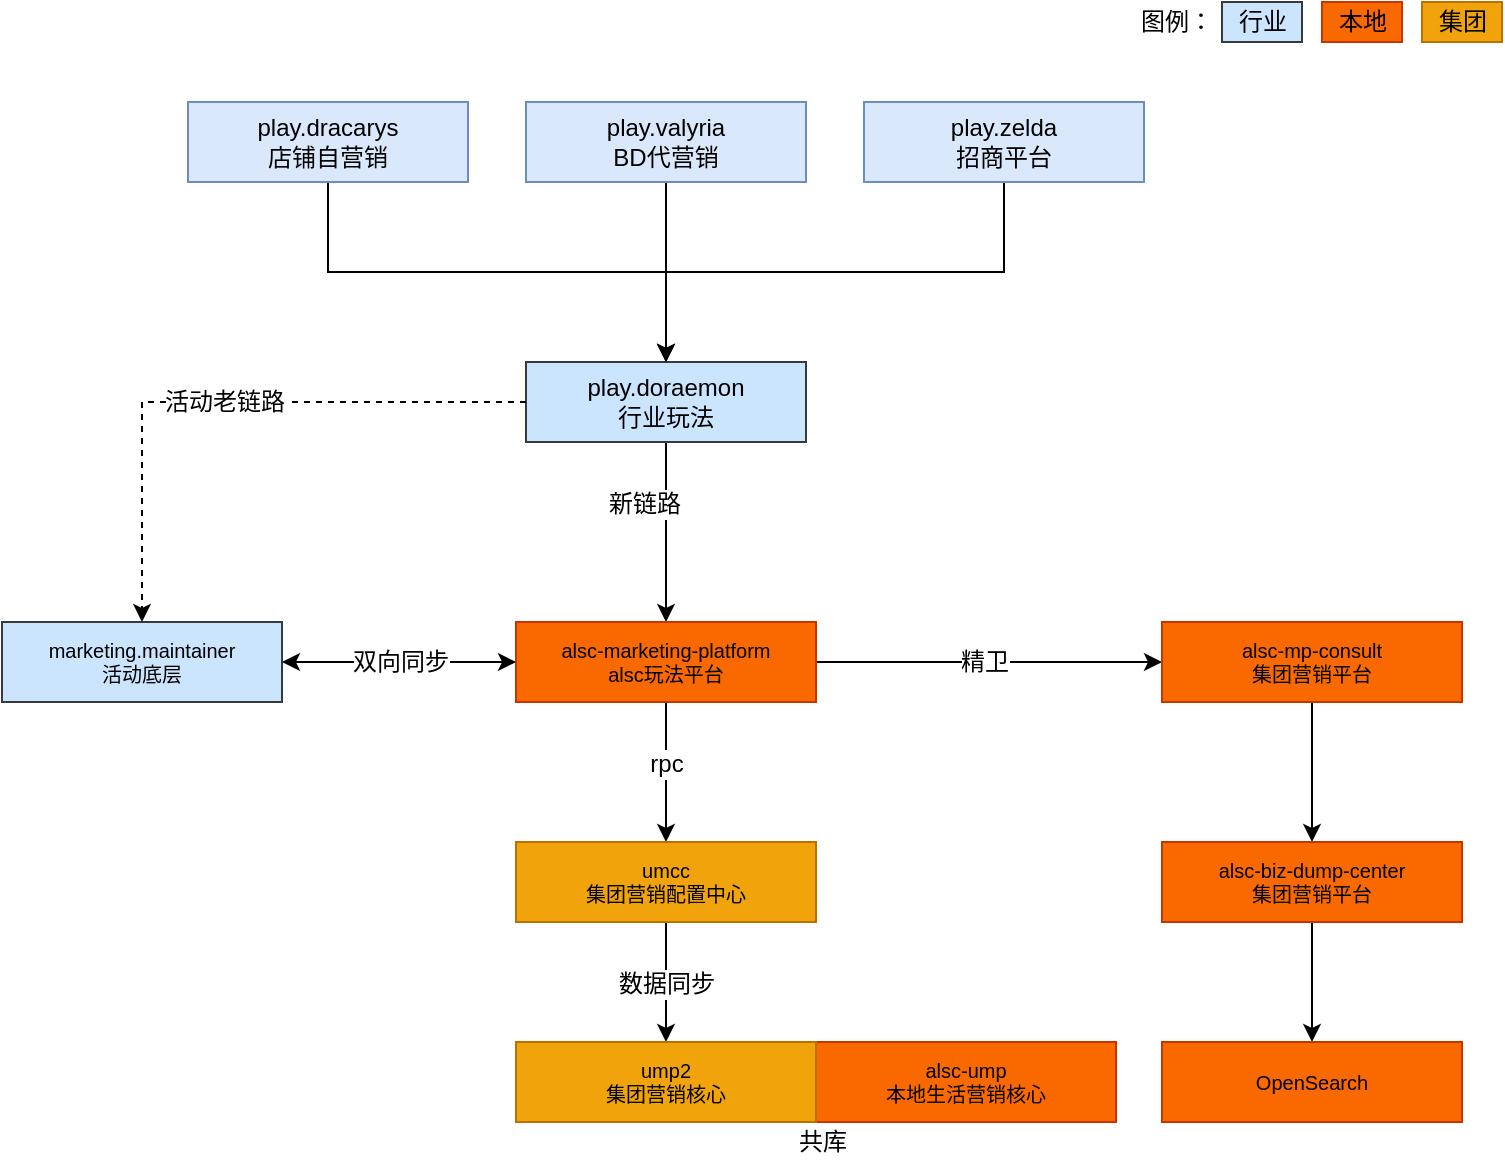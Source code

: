 <mxfile version="16.2.4" type="github" pages="2">
  <diagram id="sKE-AYDgoHeljf7fkCj9" name="B端活动供给链路">
    <mxGraphModel dx="1554" dy="809" grid="1" gridSize="10" guides="1" tooltips="1" connect="1" arrows="1" fold="1" page="1" pageScale="1" pageWidth="827" pageHeight="1169" math="0" shadow="0">
      <root>
        <mxCell id="0" />
        <mxCell id="1" parent="0" />
        <mxCell id="UJrdf9Byrm_n-mhCFxMZ-44" style="edgeStyle=orthogonalEdgeStyle;rounded=0;orthogonalLoop=1;jettySize=auto;html=1;exitX=0.5;exitY=1;exitDx=0;exitDy=0;entryX=0.5;entryY=0;entryDx=0;entryDy=0;fontSize=12;" edge="1" parent="1" source="UJrdf9Byrm_n-mhCFxMZ-1" target="UJrdf9Byrm_n-mhCFxMZ-2">
          <mxGeometry relative="1" as="geometry" />
        </mxCell>
        <mxCell id="UJrdf9Byrm_n-mhCFxMZ-1" value="play.valyria&lt;br&gt;BD代营销" style="rounded=0;whiteSpace=wrap;html=1;fillColor=#dae8fc;strokeColor=#6c8ebf;" vertex="1" parent="1">
          <mxGeometry x="332" y="60" width="140" height="40" as="geometry" />
        </mxCell>
        <mxCell id="UJrdf9Byrm_n-mhCFxMZ-36" style="edgeStyle=orthogonalEdgeStyle;rounded=0;orthogonalLoop=1;jettySize=auto;html=1;exitX=0.5;exitY=1;exitDx=0;exitDy=0;fontSize=12;" edge="1" parent="1" source="UJrdf9Byrm_n-mhCFxMZ-2" target="UJrdf9Byrm_n-mhCFxMZ-9">
          <mxGeometry relative="1" as="geometry" />
        </mxCell>
        <mxCell id="UJrdf9Byrm_n-mhCFxMZ-37" value="新链路" style="edgeLabel;html=1;align=center;verticalAlign=middle;resizable=0;points=[];fontSize=12;" vertex="1" connectable="0" parent="UJrdf9Byrm_n-mhCFxMZ-36">
          <mxGeometry x="-0.258" y="-3" relative="1" as="geometry">
            <mxPoint x="-8" y="-3" as="offset" />
          </mxGeometry>
        </mxCell>
        <mxCell id="UJrdf9Byrm_n-mhCFxMZ-2" value="play.doraemon&lt;br&gt;行业玩法" style="rounded=0;whiteSpace=wrap;html=1;fillColor=#cce5ff;strokeColor=#36393d;" vertex="1" parent="1">
          <mxGeometry x="332" y="190" width="140" height="40" as="geometry" />
        </mxCell>
        <mxCell id="UJrdf9Byrm_n-mhCFxMZ-3" value="marketing.maintainer&lt;br&gt;活动底层" style="rounded=0;fontSize=10;labelBackgroundColor=none;html=1;whiteSpace=wrap;fillColor=#cce5ff;strokeColor=#36393d;" vertex="1" parent="1">
          <mxGeometry x="70" y="320" width="140" height="40" as="geometry" />
        </mxCell>
        <mxCell id="UJrdf9Byrm_n-mhCFxMZ-7" value="活动老链路" style="endArrow=classic;html=1;rounded=0;fontSize=12;exitX=0;exitY=0.5;exitDx=0;exitDy=0;dashed=1;edgeStyle=orthogonalEdgeStyle;" edge="1" parent="1" source="UJrdf9Byrm_n-mhCFxMZ-2" target="UJrdf9Byrm_n-mhCFxMZ-3">
          <mxGeometry width="50" height="50" relative="1" as="geometry">
            <mxPoint x="390" y="340" as="sourcePoint" />
            <mxPoint x="440" y="290" as="targetPoint" />
          </mxGeometry>
        </mxCell>
        <mxCell id="UJrdf9Byrm_n-mhCFxMZ-12" style="edgeStyle=orthogonalEdgeStyle;rounded=0;orthogonalLoop=1;jettySize=auto;html=1;exitX=0.5;exitY=1;exitDx=0;exitDy=0;fontSize=12;" edge="1" parent="1" source="UJrdf9Byrm_n-mhCFxMZ-9" target="UJrdf9Byrm_n-mhCFxMZ-11">
          <mxGeometry relative="1" as="geometry" />
        </mxCell>
        <mxCell id="UJrdf9Byrm_n-mhCFxMZ-33" value="rpc" style="edgeLabel;html=1;align=center;verticalAlign=middle;resizable=0;points=[];fontSize=12;" vertex="1" connectable="0" parent="UJrdf9Byrm_n-mhCFxMZ-12">
          <mxGeometry x="-0.135" relative="1" as="geometry">
            <mxPoint as="offset" />
          </mxGeometry>
        </mxCell>
        <mxCell id="UJrdf9Byrm_n-mhCFxMZ-17" style="edgeStyle=orthogonalEdgeStyle;rounded=0;orthogonalLoop=1;jettySize=auto;html=1;exitX=1;exitY=0.5;exitDx=0;exitDy=0;fontSize=12;" edge="1" parent="1" source="UJrdf9Byrm_n-mhCFxMZ-9" target="UJrdf9Byrm_n-mhCFxMZ-14">
          <mxGeometry relative="1" as="geometry" />
        </mxCell>
        <mxCell id="UJrdf9Byrm_n-mhCFxMZ-18" value="精卫" style="edgeLabel;html=1;align=center;verticalAlign=middle;resizable=0;points=[];fontSize=12;" vertex="1" connectable="0" parent="UJrdf9Byrm_n-mhCFxMZ-17">
          <mxGeometry x="-0.029" relative="1" as="geometry">
            <mxPoint as="offset" />
          </mxGeometry>
        </mxCell>
        <mxCell id="UJrdf9Byrm_n-mhCFxMZ-9" value="alsc-marketing-platform&lt;br&gt;alsc玩法平台" style="rounded=0;fontSize=10;labelBackgroundColor=none;html=1;whiteSpace=wrap;fillColor=#fa6800;strokeColor=#C73500;fontColor=#000000;" vertex="1" parent="1">
          <mxGeometry x="327" y="320" width="150" height="40" as="geometry" />
        </mxCell>
        <mxCell id="UJrdf9Byrm_n-mhCFxMZ-10" value="双向同步" style="endArrow=classic;startArrow=classic;html=1;rounded=0;fontSize=12;entryX=0;entryY=0.5;entryDx=0;entryDy=0;" edge="1" parent="1" source="UJrdf9Byrm_n-mhCFxMZ-3" target="UJrdf9Byrm_n-mhCFxMZ-9">
          <mxGeometry width="50" height="50" relative="1" as="geometry">
            <mxPoint x="270" y="360" as="sourcePoint" />
            <mxPoint x="320" y="310" as="targetPoint" />
          </mxGeometry>
        </mxCell>
        <mxCell id="UJrdf9Byrm_n-mhCFxMZ-31" style="edgeStyle=orthogonalEdgeStyle;rounded=0;orthogonalLoop=1;jettySize=auto;html=1;entryX=0.5;entryY=0;entryDx=0;entryDy=0;fontSize=12;exitX=0.5;exitY=1;exitDx=0;exitDy=0;" edge="1" parent="1" source="UJrdf9Byrm_n-mhCFxMZ-11" target="UJrdf9Byrm_n-mhCFxMZ-27">
          <mxGeometry relative="1" as="geometry">
            <mxPoint x="455" y="530" as="targetPoint" />
            <Array as="points" />
          </mxGeometry>
        </mxCell>
        <mxCell id="UJrdf9Byrm_n-mhCFxMZ-32" value="数据同步" style="edgeLabel;html=1;align=center;verticalAlign=middle;resizable=0;points=[];fontSize=12;" vertex="1" connectable="0" parent="UJrdf9Byrm_n-mhCFxMZ-31">
          <mxGeometry x="-0.154" y="4" relative="1" as="geometry">
            <mxPoint x="-4" y="5" as="offset" />
          </mxGeometry>
        </mxCell>
        <mxCell id="UJrdf9Byrm_n-mhCFxMZ-11" value="umcc&lt;br&gt;集团营销配置中心" style="rounded=0;fontSize=10;labelBackgroundColor=none;html=1;whiteSpace=wrap;fillColor=#f0a30a;fontColor=#000000;strokeColor=#BD7000;" vertex="1" parent="1">
          <mxGeometry x="327" y="430" width="150" height="40" as="geometry" />
        </mxCell>
        <mxCell id="UJrdf9Byrm_n-mhCFxMZ-19" style="edgeStyle=orthogonalEdgeStyle;rounded=0;orthogonalLoop=1;jettySize=auto;html=1;exitX=0.5;exitY=1;exitDx=0;exitDy=0;fontSize=12;" edge="1" parent="1" source="UJrdf9Byrm_n-mhCFxMZ-14" target="UJrdf9Byrm_n-mhCFxMZ-15">
          <mxGeometry relative="1" as="geometry" />
        </mxCell>
        <mxCell id="UJrdf9Byrm_n-mhCFxMZ-14" value="alsc-mp-consult&lt;br&gt;集团营销平台" style="rounded=0;fontSize=10;labelBackgroundColor=none;html=1;whiteSpace=wrap;fillColor=#fa6800;fontColor=#000000;strokeColor=#C73500;" vertex="1" parent="1">
          <mxGeometry x="650" y="320" width="150" height="40" as="geometry" />
        </mxCell>
        <mxCell id="UJrdf9Byrm_n-mhCFxMZ-20" style="edgeStyle=orthogonalEdgeStyle;rounded=0;orthogonalLoop=1;jettySize=auto;html=1;exitX=0.5;exitY=1;exitDx=0;exitDy=0;entryX=0.5;entryY=0;entryDx=0;entryDy=0;fontSize=12;" edge="1" parent="1" source="UJrdf9Byrm_n-mhCFxMZ-15" target="UJrdf9Byrm_n-mhCFxMZ-16">
          <mxGeometry relative="1" as="geometry" />
        </mxCell>
        <mxCell id="UJrdf9Byrm_n-mhCFxMZ-15" value="alsc-biz-dump-center&lt;br&gt;集团营销平台" style="rounded=0;fontSize=10;labelBackgroundColor=none;html=1;whiteSpace=wrap;fillColor=#fa6800;fontColor=#000000;strokeColor=#C73500;" vertex="1" parent="1">
          <mxGeometry x="650" y="430" width="150" height="40" as="geometry" />
        </mxCell>
        <mxCell id="UJrdf9Byrm_n-mhCFxMZ-16" value="OpenSearch" style="rounded=0;fontSize=10;labelBackgroundColor=none;html=1;whiteSpace=wrap;fillColor=#fa6800;fontColor=#000000;strokeColor=#C73500;" vertex="1" parent="1">
          <mxGeometry x="650" y="530" width="150" height="40" as="geometry" />
        </mxCell>
        <mxCell id="UJrdf9Byrm_n-mhCFxMZ-26" value="alsc-ump&lt;br&gt;本地生活营销核心" style="rounded=0;fontSize=10;labelBackgroundColor=none;html=1;whiteSpace=wrap;fillColor=#fa6800;fontColor=#000000;strokeColor=#C73500;" vertex="1" parent="1">
          <mxGeometry x="477" y="530" width="150" height="40" as="geometry" />
        </mxCell>
        <mxCell id="UJrdf9Byrm_n-mhCFxMZ-27" value="ump2&lt;br&gt;集团营销核心" style="rounded=0;fontSize=10;labelBackgroundColor=none;html=1;whiteSpace=wrap;fillColor=#f0a30a;fontColor=#000000;strokeColor=#BD7000;" vertex="1" parent="1">
          <mxGeometry x="327" y="530" width="150" height="40" as="geometry" />
        </mxCell>
        <mxCell id="UJrdf9Byrm_n-mhCFxMZ-30" value="共库" style="text;html=1;align=center;verticalAlign=middle;resizable=0;points=[];autosize=1;strokeColor=none;fillColor=none;fontSize=12;" vertex="1" parent="1">
          <mxGeometry x="460" y="570" width="40" height="20" as="geometry" />
        </mxCell>
        <mxCell id="UJrdf9Byrm_n-mhCFxMZ-40" style="edgeStyle=orthogonalEdgeStyle;rounded=0;orthogonalLoop=1;jettySize=auto;html=1;exitX=0.5;exitY=1;exitDx=0;exitDy=0;fontSize=12;entryX=0.5;entryY=0;entryDx=0;entryDy=0;" edge="1" parent="1" source="UJrdf9Byrm_n-mhCFxMZ-39" target="UJrdf9Byrm_n-mhCFxMZ-2">
          <mxGeometry relative="1" as="geometry">
            <mxPoint x="400" y="190" as="targetPoint" />
          </mxGeometry>
        </mxCell>
        <mxCell id="UJrdf9Byrm_n-mhCFxMZ-39" value="play.dracarys&lt;br&gt;店铺自营销" style="rounded=0;whiteSpace=wrap;html=1;fillColor=#dae8fc;strokeColor=#6c8ebf;" vertex="1" parent="1">
          <mxGeometry x="163" y="60" width="140" height="40" as="geometry" />
        </mxCell>
        <mxCell id="UJrdf9Byrm_n-mhCFxMZ-45" style="edgeStyle=orthogonalEdgeStyle;rounded=0;orthogonalLoop=1;jettySize=auto;html=1;exitX=0.5;exitY=1;exitDx=0;exitDy=0;fontSize=12;" edge="1" parent="1" source="UJrdf9Byrm_n-mhCFxMZ-42" target="UJrdf9Byrm_n-mhCFxMZ-2">
          <mxGeometry relative="1" as="geometry" />
        </mxCell>
        <mxCell id="UJrdf9Byrm_n-mhCFxMZ-42" value="play.zelda&lt;br&gt;招商平台" style="rounded=0;whiteSpace=wrap;html=1;fillColor=#dae8fc;strokeColor=#6c8ebf;" vertex="1" parent="1">
          <mxGeometry x="501" y="60" width="140" height="40" as="geometry" />
        </mxCell>
        <mxCell id="Wa6xyDc5WdjtaRvrZkih-1" value="行业" style="text;html=1;align=center;verticalAlign=middle;resizable=0;points=[];autosize=1;strokeColor=#36393d;fillColor=#cce5ff;fontSize=12;" vertex="1" parent="1">
          <mxGeometry x="680" y="10" width="40" height="20" as="geometry" />
        </mxCell>
        <mxCell id="Wa6xyDc5WdjtaRvrZkih-2" value="本地" style="text;html=1;align=center;verticalAlign=middle;resizable=0;points=[];autosize=1;strokeColor=#C73500;fillColor=#fa6800;fontSize=12;fontColor=#000000;" vertex="1" parent="1">
          <mxGeometry x="730" y="10" width="40" height="20" as="geometry" />
        </mxCell>
        <mxCell id="Wa6xyDc5WdjtaRvrZkih-3" value="集团" style="text;html=1;align=center;verticalAlign=middle;resizable=0;points=[];autosize=1;strokeColor=#BD7000;fillColor=#f0a30a;fontSize=12;fontColor=#000000;" vertex="1" parent="1">
          <mxGeometry x="780" y="10" width="40" height="20" as="geometry" />
        </mxCell>
        <mxCell id="Wa6xyDc5WdjtaRvrZkih-4" value="图例：" style="text;html=1;align=center;verticalAlign=middle;resizable=0;points=[];autosize=1;strokeColor=none;fillColor=none;fontSize=12;" vertex="1" parent="1">
          <mxGeometry x="627" y="10" width="60" height="20" as="geometry" />
        </mxCell>
      </root>
    </mxGraphModel>
  </diagram>
  <diagram id="l6Qrue0ExfOeNEP6JtZa" name="C端咨询链路">
    <mxGraphModel dx="1636" dy="852" grid="1" gridSize="10" guides="1" tooltips="1" connect="1" arrows="1" fold="1" page="1" pageScale="1" pageWidth="827" pageHeight="1169" math="0" shadow="0">
      <root>
        <mxCell id="GDA_V8VLZ2f_i7nTFjqM-0" />
        <mxCell id="GDA_V8VLZ2f_i7nTFjqM-1" parent="GDA_V8VLZ2f_i7nTFjqM-0" />
        <mxCell id="7kYBcA68mom78ICm3lOw-62" style="edgeStyle=orthogonalEdgeStyle;rounded=0;orthogonalLoop=1;jettySize=auto;html=1;exitX=1;exitY=0.5;exitDx=0;exitDy=0;fontSize=12;entryX=0;entryY=0.5;entryDx=0;entryDy=0;" edge="1" parent="GDA_V8VLZ2f_i7nTFjqM-1" source="JrMp7-pa8yq2KaLXC2Ba-3" target="q58xCWAsAyUVL7buDYJl-3">
          <mxGeometry relative="1" as="geometry">
            <mxPoint x="970.64" y="1180" as="targetPoint" />
          </mxGeometry>
        </mxCell>
        <mxCell id="JrMp7-pa8yq2KaLXC2Ba-3" value="alsc-marketing-dynamic-promotion&lt;br&gt;营销动态优惠" style="rounded=0;fontSize=10;labelBackgroundColor=none;html=1;whiteSpace=wrap;fillColor=#fa6800;strokeColor=#C73500;fontColor=#000000;" vertex="1" parent="GDA_V8VLZ2f_i7nTFjqM-1">
          <mxGeometry x="735.62" y="1100" width="238" height="40" as="geometry" />
        </mxCell>
        <mxCell id="JrMp7-pa8yq2KaLXC2Ba-4" value="alsc-mp-consult&lt;br&gt;活动咨询" style="rounded=0;fontSize=10;labelBackgroundColor=none;html=1;whiteSpace=wrap;fillColor=#fa6800;fontColor=#000000;strokeColor=#C73500;" vertex="1" parent="GDA_V8VLZ2f_i7nTFjqM-1">
          <mxGeometry x="602.81" y="810" width="132.81" height="40" as="geometry" />
        </mxCell>
        <mxCell id="JrMp7-pa8yq2KaLXC2Ba-5" value="C端咨询链路" style="text;html=1;align=center;verticalAlign=middle;resizable=0;points=[];autosize=1;strokeColor=none;fillColor=none;fontSize=12;" vertex="1" parent="GDA_V8VLZ2f_i7nTFjqM-1">
          <mxGeometry x="620" y="10" width="100" height="20" as="geometry" />
        </mxCell>
        <mxCell id="JrMp7-pa8yq2KaLXC2Ba-7" value="会场" style="rounded=0;whiteSpace=wrap;html=1;dashed=1;labelBackgroundColor=none;fontSize=12;" vertex="1" parent="GDA_V8VLZ2f_i7nTFjqM-1">
          <mxGeometry x="40" y="40" width="120" height="30" as="geometry" />
        </mxCell>
        <mxCell id="JrMp7-pa8yq2KaLXC2Ba-8" value="搜推" style="rounded=0;whiteSpace=wrap;html=1;dashed=1;labelBackgroundColor=none;fontSize=12;" vertex="1" parent="GDA_V8VLZ2f_i7nTFjqM-1">
          <mxGeometry x="240" y="40" width="120" height="30" as="geometry" />
        </mxCell>
        <mxCell id="JrMp7-pa8yq2KaLXC2Ba-9" value="店详" style="rounded=0;whiteSpace=wrap;html=1;dashed=1;labelBackgroundColor=none;fontSize=12;" vertex="1" parent="GDA_V8VLZ2f_i7nTFjqM-1">
          <mxGeometry x="827" y="40" width="120" height="30" as="geometry" />
        </mxCell>
        <mxCell id="JrMp7-pa8yq2KaLXC2Ba-10" value="商详" style="rounded=0;whiteSpace=wrap;html=1;dashed=1;labelBackgroundColor=none;fontSize=12;" vertex="1" parent="GDA_V8VLZ2f_i7nTFjqM-1">
          <mxGeometry x="440" y="40" width="120" height="30" as="geometry" />
        </mxCell>
        <mxCell id="JrMp7-pa8yq2KaLXC2Ba-11" value="菜单" style="rounded=0;whiteSpace=wrap;html=1;dashed=1;labelBackgroundColor=none;fontSize=12;" vertex="1" parent="GDA_V8VLZ2f_i7nTFjqM-1">
          <mxGeometry x="640" y="40" width="120" height="30" as="geometry" />
        </mxCell>
        <mxCell id="JrMp7-pa8yq2KaLXC2Ba-12" value="购物车" style="rounded=0;whiteSpace=wrap;html=1;dashed=1;labelBackgroundColor=none;fontSize=12;" vertex="1" parent="GDA_V8VLZ2f_i7nTFjqM-1">
          <mxGeometry x="1040" y="40" width="120" height="30" as="geometry" />
        </mxCell>
        <mxCell id="JrMp7-pa8yq2KaLXC2Ba-13" value="提单页" style="rounded=0;whiteSpace=wrap;html=1;dashed=1;labelBackgroundColor=none;fontSize=12;" vertex="1" parent="GDA_V8VLZ2f_i7nTFjqM-1">
          <mxGeometry x="1240.5" y="40" width="120" height="30" as="geometry" />
        </mxCell>
        <mxCell id="7kYBcA68mom78ICm3lOw-1" style="edgeStyle=orthogonalEdgeStyle;rounded=0;orthogonalLoop=1;jettySize=auto;html=1;entryX=0.5;entryY=0;entryDx=0;entryDy=0;fontSize=12;exitX=0.5;exitY=1;exitDx=0;exitDy=0;" edge="1" parent="GDA_V8VLZ2f_i7nTFjqM-1" source="KhfgaqVnq6BtbfwoSJiW-0" target="JrMp7-pa8yq2KaLXC2Ba-4">
          <mxGeometry relative="1" as="geometry">
            <mxPoint x="792" y="310" as="sourcePoint" />
            <Array as="points">
              <mxPoint x="900" y="150" />
              <mxPoint x="900" y="540" />
              <mxPoint x="669" y="540" />
            </Array>
          </mxGeometry>
        </mxCell>
        <mxCell id="7kYBcA68mom78ICm3lOw-2" value="优惠召回" style="edgeLabel;html=1;align=center;verticalAlign=middle;resizable=0;points=[];fontSize=12;" vertex="1" connectable="0" parent="7kYBcA68mom78ICm3lOw-1">
          <mxGeometry x="-0.267" y="3" relative="1" as="geometry">
            <mxPoint x="-233" y="388" as="offset" />
          </mxGeometry>
        </mxCell>
        <mxCell id="7kYBcA68mom78ICm3lOw-29" style="rounded=0;orthogonalLoop=1;jettySize=auto;html=1;entryX=0.5;entryY=0;entryDx=0;entryDy=0;fontSize=12;exitX=0.5;exitY=1;exitDx=0;exitDy=0;edgeStyle=orthogonalEdgeStyle;" edge="1" parent="GDA_V8VLZ2f_i7nTFjqM-1" source="KhfgaqVnq6BtbfwoSJiW-0" target="EPZFSyqmsjkn0FWpmvHP-4">
          <mxGeometry relative="1" as="geometry">
            <mxPoint x="570" y="220" as="sourcePoint" />
            <Array as="points">
              <mxPoint x="790" y="150" />
            </Array>
          </mxGeometry>
        </mxCell>
        <mxCell id="7kYBcA68mom78ICm3lOw-42" style="edgeStyle=orthogonalEdgeStyle;rounded=0;orthogonalLoop=1;jettySize=auto;html=1;exitX=0.5;exitY=1;exitDx=0;exitDy=0;entryX=0.5;entryY=0;entryDx=0;entryDy=0;fontSize=12;" edge="1" parent="GDA_V8VLZ2f_i7nTFjqM-1" source="KhfgaqVnq6BtbfwoSJiW-0" target="EPZFSyqmsjkn0FWpmvHP-3">
          <mxGeometry relative="1" as="geometry">
            <mxPoint x="787.75" y="220" as="sourcePoint" />
            <Array as="points">
              <mxPoint x="567" y="150" />
            </Array>
          </mxGeometry>
        </mxCell>
        <mxCell id="oVL9wTPRJmgqZm_gUId0-2" style="edgeStyle=orthogonalEdgeStyle;rounded=0;sketch=0;jumpStyle=arc;jumpSize=6;orthogonalLoop=1;jettySize=auto;html=1;exitX=1;exitY=0.5;exitDx=0;exitDy=0;entryX=0;entryY=0.5;entryDx=0;entryDy=0;shadow=0;fontSize=12;strokeColor=default;" edge="1" parent="GDA_V8VLZ2f_i7nTFjqM-1" source="KhfgaqVnq6BtbfwoSJiW-0" target="7kYBcA68mom78ICm3lOw-21">
          <mxGeometry relative="1" as="geometry" />
        </mxCell>
        <mxCell id="KhfgaqVnq6BtbfwoSJiW-0" value="waimai-store-detail&lt;br&gt;店详" style="rounded=0;whiteSpace=wrap;html=1;fillColor=#dae8fc;strokeColor=#6c8ebf;" vertex="1" parent="GDA_V8VLZ2f_i7nTFjqM-1">
          <mxGeometry x="440" y="110" width="520" height="40" as="geometry" />
        </mxCell>
        <mxCell id="7kYBcA68mom78ICm3lOw-13" style="rounded=0;orthogonalLoop=1;jettySize=auto;html=1;exitX=0.5;exitY=1;exitDx=0;exitDy=0;fontSize=12;entryX=0.5;entryY=0;entryDx=0;entryDy=0;edgeStyle=orthogonalEdgeStyle;" edge="1" parent="GDA_V8VLZ2f_i7nTFjqM-1" source="KhfgaqVnq6BtbfwoSJiW-2" target="KhfgaqVnq6BtbfwoSJiW-3">
          <mxGeometry relative="1" as="geometry">
            <mxPoint x="370" y="590" as="targetPoint" />
            <Array as="points">
              <mxPoint x="100" y="520" />
              <mxPoint x="567" y="520" />
            </Array>
          </mxGeometry>
        </mxCell>
        <mxCell id="KhfgaqVnq6BtbfwoSJiW-2" value="alsc-activity&lt;br&gt;会场" style="rounded=0;whiteSpace=wrap;html=1;fillColor=#dae8fc;strokeColor=#6c8ebf;" vertex="1" parent="GDA_V8VLZ2f_i7nTFjqM-1">
          <mxGeometry x="50" y="110" width="100" height="40" as="geometry" />
        </mxCell>
        <mxCell id="7kYBcA68mom78ICm3lOw-20" style="edgeStyle=orthogonalEdgeStyle;rounded=0;orthogonalLoop=1;jettySize=auto;html=1;exitX=0.5;exitY=1;exitDx=0;exitDy=0;entryX=0.5;entryY=0;entryDx=0;entryDy=0;fontSize=12;" edge="1" parent="GDA_V8VLZ2f_i7nTFjqM-1" source="KhfgaqVnq6BtbfwoSJiW-3" target="JrMp7-pa8yq2KaLXC2Ba-4">
          <mxGeometry relative="1" as="geometry">
            <Array as="points">
              <mxPoint x="567" y="720" />
              <mxPoint x="669" y="720" />
            </Array>
          </mxGeometry>
        </mxCell>
        <mxCell id="KhfgaqVnq6BtbfwoSJiW-3" value="alsc-item-query&lt;br&gt;商品询价（近端包）" style="rounded=0;fontSize=10;labelBackgroundColor=none;html=1;whiteSpace=wrap;fillColor=#f0a30a;strokeColor=#BD7000;fontColor=#000000;" vertex="1" parent="GDA_V8VLZ2f_i7nTFjqM-1">
          <mxGeometry x="490.78" y="600" width="152.81" height="40" as="geometry" />
        </mxCell>
        <mxCell id="7kYBcA68mom78ICm3lOw-12" style="edgeStyle=orthogonalEdgeStyle;rounded=0;orthogonalLoop=1;jettySize=auto;html=1;exitX=0.5;exitY=1;exitDx=0;exitDy=0;entryX=0.5;entryY=0;entryDx=0;entryDy=0;fontSize=12;" edge="1" parent="GDA_V8VLZ2f_i7nTFjqM-1" source="EPZFSyqmsjkn0FWpmvHP-1" target="KhfgaqVnq6BtbfwoSJiW-3">
          <mxGeometry relative="1" as="geometry" />
        </mxCell>
        <mxCell id="7kYBcA68mom78ICm3lOw-81" value="商品询价" style="edgeLabel;html=1;align=center;verticalAlign=middle;resizable=0;points=[];fontSize=12;" vertex="1" connectable="0" parent="7kYBcA68mom78ICm3lOw-12">
          <mxGeometry x="0.32" y="-1" relative="1" as="geometry">
            <mxPoint as="offset" />
          </mxGeometry>
        </mxCell>
        <mxCell id="7kYBcA68mom78ICm3lOw-44" style="rounded=0;orthogonalLoop=1;jettySize=auto;html=1;exitX=0.5;exitY=1;exitDx=0;exitDy=0;entryX=0.5;entryY=0;entryDx=0;entryDy=0;fontSize=12;edgeStyle=orthogonalEdgeStyle;jumpStyle=arc;" edge="1" parent="GDA_V8VLZ2f_i7nTFjqM-1" source="EPZFSyqmsjkn0FWpmvHP-3" target="7kYBcA68mom78ICm3lOw-43">
          <mxGeometry relative="1" as="geometry">
            <Array as="points">
              <mxPoint x="530" y="240" />
              <mxPoint x="530" y="250" />
              <mxPoint x="440" y="250" />
            </Array>
          </mxGeometry>
        </mxCell>
        <mxCell id="7kYBcA68mom78ICm3lOw-71" style="edgeStyle=orthogonalEdgeStyle;rounded=0;jumpStyle=arc;orthogonalLoop=1;jettySize=auto;html=1;exitX=0.5;exitY=1;exitDx=0;exitDy=0;entryX=0.5;entryY=0;entryDx=0;entryDy=0;fontSize=12;startArrow=none;" edge="1" parent="GDA_V8VLZ2f_i7nTFjqM-1" source="EPZFSyqmsjkn0FWpmvHP-1" target="JrMp7-pa8yq2KaLXC2Ba-4">
          <mxGeometry relative="1" as="geometry">
            <Array as="points">
              <mxPoint x="610" y="500" />
              <mxPoint x="610" y="540" />
              <mxPoint x="669" y="540" />
            </Array>
          </mxGeometry>
        </mxCell>
        <mxCell id="EPZFSyqmsjkn0FWpmvHP-3" value="waimai-store-basic&lt;br&gt;店铺基础信息" style="rounded=0;whiteSpace=wrap;html=1;fillColor=#dae8fc;strokeColor=#6c8ebf;" vertex="1" parent="GDA_V8VLZ2f_i7nTFjqM-1">
          <mxGeometry x="497.19" y="200" width="140" height="40" as="geometry" />
        </mxCell>
        <mxCell id="7kYBcA68mom78ICm3lOw-32" style="edgeStyle=none;rounded=0;orthogonalLoop=1;jettySize=auto;html=1;exitX=0;exitY=0.5;exitDx=0;exitDy=0;fontSize=12;jumpStyle=arc;entryX=1;entryY=0.5;entryDx=0;entryDy=0;" edge="1" parent="GDA_V8VLZ2f_i7nTFjqM-1" source="EPZFSyqmsjkn0FWpmvHP-4" target="EPZFSyqmsjkn0FWpmvHP-3">
          <mxGeometry relative="1" as="geometry">
            <mxPoint x="550" y="200" as="targetPoint" />
            <Array as="points" />
          </mxGeometry>
        </mxCell>
        <mxCell id="EPZFSyqmsjkn0FWpmvHP-4" value="waimai-item-basic&lt;br&gt;商品类目" style="rounded=0;whiteSpace=wrap;html=1;fillColor=#dae8fc;strokeColor=#6c8ebf;" vertex="1" parent="GDA_V8VLZ2f_i7nTFjqM-1">
          <mxGeometry x="700" y="200" width="180" height="40" as="geometry" />
        </mxCell>
        <mxCell id="7kYBcA68mom78ICm3lOw-64" style="edgeStyle=orthogonalEdgeStyle;rounded=0;jumpStyle=arc;orthogonalLoop=1;jettySize=auto;html=1;exitX=0;exitY=0.5;exitDx=0;exitDy=0;entryX=1;entryY=0.5;entryDx=0;entryDy=0;fontSize=12;dashed=1;" edge="1" parent="GDA_V8VLZ2f_i7nTFjqM-1" source="EPZFSyqmsjkn0FWpmvHP-5" target="JrMp7-pa8yq2KaLXC2Ba-4">
          <mxGeometry relative="1" as="geometry" />
        </mxCell>
        <mxCell id="7kYBcA68mom78ICm3lOw-65" value="补充优惠" style="edgeLabel;html=1;align=center;verticalAlign=middle;resizable=0;points=[];fontSize=12;" vertex="1" connectable="0" parent="7kYBcA68mom78ICm3lOw-64">
          <mxGeometry x="-0.192" y="1" relative="1" as="geometry">
            <mxPoint x="154" y="9" as="offset" />
          </mxGeometry>
        </mxCell>
        <mxCell id="EPZFSyqmsjkn0FWpmvHP-5" value="alsc-ump&lt;br&gt;营销平台" style="rounded=0;fontSize=10;labelBackgroundColor=none;html=1;whiteSpace=wrap;fillColor=#fa6800;fontColor=#000000;strokeColor=#C73500;" vertex="1" parent="GDA_V8VLZ2f_i7nTFjqM-1">
          <mxGeometry x="1255.5" y="810" width="90" height="40" as="geometry" />
        </mxCell>
        <mxCell id="7kYBcA68mom78ICm3lOw-39" style="rounded=0;orthogonalLoop=1;jettySize=auto;html=1;exitX=1;exitY=0.5;exitDx=0;exitDy=0;fontSize=12;entryX=0.25;entryY=0;entryDx=0;entryDy=0;edgeStyle=orthogonalEdgeStyle;" edge="1" parent="GDA_V8VLZ2f_i7nTFjqM-1" source="q58xCWAsAyUVL7buDYJl-0" target="EPZFSyqmsjkn0FWpmvHP-5">
          <mxGeometry relative="1" as="geometry">
            <mxPoint x="760" y="1045" as="targetPoint" />
            <Array as="points">
              <mxPoint x="1070" y="1001" />
              <mxPoint x="1070" y="790" />
              <mxPoint x="1278" y="790" />
            </Array>
          </mxGeometry>
        </mxCell>
        <mxCell id="7kYBcA68mom78ICm3lOw-63" value="人群/限购" style="edgeLabel;html=1;align=center;verticalAlign=middle;resizable=0;points=[];fontSize=12;" vertex="1" connectable="0" parent="7kYBcA68mom78ICm3lOw-39">
          <mxGeometry x="-0.333" y="1" relative="1" as="geometry">
            <mxPoint x="-49" y="63" as="offset" />
          </mxGeometry>
        </mxCell>
        <mxCell id="7kYBcA68mom78ICm3lOw-40" style="rounded=0;orthogonalLoop=1;jettySize=auto;html=1;exitX=0.5;exitY=1;exitDx=0;exitDy=0;entryX=0.5;entryY=0;entryDx=0;entryDy=0;fontSize=12;edgeStyle=orthogonalEdgeStyle;" edge="1" parent="GDA_V8VLZ2f_i7nTFjqM-1" source="q58xCWAsAyUVL7buDYJl-0" target="q58xCWAsAyUVL7buDYJl-3">
          <mxGeometry relative="1" as="geometry">
            <mxPoint x="822.19" y="1114" as="targetPoint" />
          </mxGeometry>
        </mxCell>
        <mxCell id="7kYBcA68mom78ICm3lOw-41" style="edgeStyle=none;rounded=0;orthogonalLoop=1;jettySize=auto;html=1;exitX=0.5;exitY=1;exitDx=0;exitDy=0;entryX=0.5;entryY=0;entryDx=0;entryDy=0;fontSize=12;" edge="1" parent="GDA_V8VLZ2f_i7nTFjqM-1" source="q58xCWAsAyUVL7buDYJl-0" target="JrMp7-pa8yq2KaLXC2Ba-3">
          <mxGeometry relative="1" as="geometry" />
        </mxCell>
        <mxCell id="q58xCWAsAyUVL7buDYJl-0" value="&lt;p class=&quot;p1&quot; style=&quot;margin: 0px ; font-stretch: normal ; font-size: 14px ; line-height: normal ; font-family: &amp;#34;helvetica neue&amp;#34; ; color: rgb(18 , 20 , 22)&quot;&gt;alsc-marketing-calculate-center&lt;/p&gt;&lt;p class=&quot;p1&quot; style=&quot;margin: 0px ; font-stretch: normal ; font-size: 14px ; line-height: normal ; font-family: &amp;#34;helvetica neue&amp;#34; ; color: rgb(18 , 20 , 22)&quot;&gt;营销算价&lt;/p&gt;" style="rounded=0;fontSize=10;labelBackgroundColor=none;html=1;whiteSpace=wrap;fillColor=#fa6800;fontColor=#000000;strokeColor=#C73500;" vertex="1" parent="GDA_V8VLZ2f_i7nTFjqM-1">
          <mxGeometry x="750" y="981" width="213.59" height="40" as="geometry" />
        </mxCell>
        <mxCell id="q58xCWAsAyUVL7buDYJl-1" value="下单" style="rounded=0;whiteSpace=wrap;html=1;dashed=1;labelBackgroundColor=none;fontSize=12;" vertex="1" parent="GDA_V8VLZ2f_i7nTFjqM-1">
          <mxGeometry x="1440" y="40" width="120" height="40" as="geometry" />
        </mxCell>
        <mxCell id="q58xCWAsAyUVL7buDYJl-2" value="OpenSearch" style="rounded=0;fontSize=10;labelBackgroundColor=none;html=1;whiteSpace=wrap;fillColor=#fa6800;fontColor=#000000;strokeColor=#C73500;" vertex="1" parent="GDA_V8VLZ2f_i7nTFjqM-1">
          <mxGeometry x="602.81" y="981" width="100" height="40" as="geometry" />
        </mxCell>
        <mxCell id="q58xCWAsAyUVL7buDYJl-3" value="alsc-rights&lt;br style=&quot;font-size: 12px;&quot;&gt;权益中心" style="rounded=0;fontSize=12;labelBackgroundColor=none;html=1;whiteSpace=wrap;fillColor=#fa6800;fontColor=#000000;strokeColor=#C73500;" vertex="1" parent="GDA_V8VLZ2f_i7nTFjqM-1">
          <mxGeometry x="1047.83" y="1100" width="150" height="40" as="geometry" />
        </mxCell>
        <mxCell id="7kYBcA68mom78ICm3lOw-4" value="" style="endArrow=classic;html=1;rounded=0;fontSize=12;entryX=0.5;entryY=0;entryDx=0;entryDy=0;exitX=0.5;exitY=1;exitDx=0;exitDy=0;edgeStyle=orthogonalEdgeStyle;" edge="1" parent="GDA_V8VLZ2f_i7nTFjqM-1" source="JrMp7-pa8yq2KaLXC2Ba-4" target="q58xCWAsAyUVL7buDYJl-2">
          <mxGeometry width="50" height="50" relative="1" as="geometry">
            <mxPoint x="760" y="715" as="sourcePoint" />
            <mxPoint x="810" y="665" as="targetPoint" />
            <Array as="points">
              <mxPoint x="653" y="850" />
            </Array>
          </mxGeometry>
        </mxCell>
        <mxCell id="7kYBcA68mom78ICm3lOw-6" value="" style="endArrow=classic;html=1;rounded=0;fontSize=12;exitX=0.75;exitY=1;exitDx=0;exitDy=0;entryX=0.5;entryY=0;entryDx=0;entryDy=0;edgeStyle=orthogonalEdgeStyle;" edge="1" parent="GDA_V8VLZ2f_i7nTFjqM-1" source="JrMp7-pa8yq2KaLXC2Ba-4" target="EPZFSyqmsjkn0FWpmvHP-5">
          <mxGeometry width="50" height="50" relative="1" as="geometry">
            <mxPoint x="574.5" y="814.72" as="sourcePoint" />
            <mxPoint x="940" y="870" as="targetPoint" />
            <Array as="points">
              <mxPoint x="702" y="870" />
              <mxPoint x="996" y="870" />
              <mxPoint x="996" y="680" />
              <mxPoint x="1301" y="680" />
            </Array>
          </mxGeometry>
        </mxCell>
        <mxCell id="7kYBcA68mom78ICm3lOw-82" value="优惠算价" style="edgeLabel;html=1;align=center;verticalAlign=middle;resizable=0;points=[];fontSize=12;" vertex="1" connectable="0" parent="7kYBcA68mom78ICm3lOw-6">
          <mxGeometry x="-0.048" y="1" relative="1" as="geometry">
            <mxPoint x="335" y="-7" as="offset" />
          </mxGeometry>
        </mxCell>
        <mxCell id="7kYBcA68mom78ICm3lOw-8" value="" style="endArrow=classic;html=1;rounded=0;fontSize=12;entryX=0.75;entryY=0;entryDx=0;entryDy=0;exitX=0.5;exitY=1;exitDx=0;exitDy=0;edgeStyle=orthogonalEdgeStyle;dashed=1;jumpStyle=arc;" edge="1" parent="GDA_V8VLZ2f_i7nTFjqM-1" source="EPZFSyqmsjkn0FWpmvHP-5" target="q58xCWAsAyUVL7buDYJl-0">
          <mxGeometry width="50" height="50" relative="1" as="geometry">
            <mxPoint x="575" y="925" as="sourcePoint" />
            <mxPoint x="575" y="985.28" as="targetPoint" />
            <Array as="points">
              <mxPoint x="1301" y="910" />
              <mxPoint x="910" y="910" />
            </Array>
          </mxGeometry>
        </mxCell>
        <mxCell id="7kYBcA68mom78ICm3lOw-11" value="&lt;font style=&quot;font-size: 13px&quot;&gt;补充优惠/限购规则&lt;/font&gt;" style="edgeLabel;html=1;align=center;verticalAlign=middle;resizable=0;points=[];fontSize=12;" vertex="1" connectable="0" parent="7kYBcA68mom78ICm3lOw-8">
          <mxGeometry x="-0.24" y="-2" relative="1" as="geometry">
            <mxPoint x="138" y="12" as="offset" />
          </mxGeometry>
        </mxCell>
        <mxCell id="7kYBcA68mom78ICm3lOw-9" value="动态算价" style="endArrow=classic;html=1;rounded=0;fontSize=12;entryX=0.5;entryY=0;entryDx=0;entryDy=0;exitX=0.5;exitY=1;exitDx=0;exitDy=0;edgeStyle=orthogonalEdgeStyle;" edge="1" parent="GDA_V8VLZ2f_i7nTFjqM-1" source="JrMp7-pa8yq2KaLXC2Ba-4" target="q58xCWAsAyUVL7buDYJl-0">
          <mxGeometry x="0.007" width="50" height="50" relative="1" as="geometry">
            <mxPoint x="659.5" y="900" as="sourcePoint" />
            <mxPoint x="659.5" y="965.28" as="targetPoint" />
            <Array as="points">
              <mxPoint x="680" y="850" />
              <mxPoint x="680" y="910" />
              <mxPoint x="857" y="910" />
            </Array>
            <mxPoint as="offset" />
          </mxGeometry>
        </mxCell>
        <mxCell id="7kYBcA68mom78ICm3lOw-10" value="" style="endArrow=classic;html=1;rounded=0;fontSize=12;exitX=0.75;exitY=1;exitDx=0;exitDy=0;entryX=0.5;entryY=0;entryDx=0;entryDy=0;edgeStyle=orthogonalEdgeStyle;jumpStyle=arc;jumpSize=6;sketch=0;shadow=0;" edge="1" parent="GDA_V8VLZ2f_i7nTFjqM-1" source="KhfgaqVnq6BtbfwoSJiW-0" target="q58xCWAsAyUVL7buDYJl-3">
          <mxGeometry width="50" height="50" relative="1" as="geometry">
            <mxPoint x="927.6" y="350.0" as="sourcePoint" />
            <mxPoint x="912" y="640" as="targetPoint" />
            <Array as="points">
              <mxPoint x="940" y="150" />
              <mxPoint x="940" y="540" />
              <mxPoint x="1123" y="540" />
            </Array>
          </mxGeometry>
        </mxCell>
        <mxCell id="7kYBcA68mom78ICm3lOw-19" value="" style="endArrow=classic;html=1;rounded=0;fontSize=12;exitX=0.5;exitY=1;exitDx=0;exitDy=0;edgeStyle=orthogonalEdgeStyle;entryX=0.5;entryY=0;entryDx=0;entryDy=0;jumpStyle=arc;" edge="1" parent="GDA_V8VLZ2f_i7nTFjqM-1" source="EPZFSyqmsjkn0FWpmvHP-4" target="EPZFSyqmsjkn0FWpmvHP-1">
          <mxGeometry width="50" height="50" relative="1" as="geometry">
            <mxPoint x="500" y="300" as="sourcePoint" />
            <mxPoint x="500" y="270" as="targetPoint" />
            <Array as="points">
              <mxPoint x="790" y="390" />
              <mxPoint x="567" y="390" />
            </Array>
          </mxGeometry>
        </mxCell>
        <mxCell id="7kYBcA68mom78ICm3lOw-61" style="edgeStyle=orthogonalEdgeStyle;rounded=0;orthogonalLoop=1;jettySize=auto;html=1;exitX=0.5;exitY=1;exitDx=0;exitDy=0;entryX=0.5;entryY=0;entryDx=0;entryDy=0;fontSize=12;jumpStyle=arc;" edge="1" parent="GDA_V8VLZ2f_i7nTFjqM-1" source="7kYBcA68mom78ICm3lOw-21" target="JrMp7-pa8yq2KaLXC2Ba-4">
          <mxGeometry relative="1" as="geometry">
            <Array as="points">
              <mxPoint x="1100" y="230" />
              <mxPoint x="900" y="230" />
              <mxPoint x="900" y="540" />
              <mxPoint x="669" y="540" />
            </Array>
          </mxGeometry>
        </mxCell>
        <mxCell id="oVL9wTPRJmgqZm_gUId0-0" style="edgeStyle=orthogonalEdgeStyle;rounded=0;sketch=0;jumpStyle=arc;jumpSize=6;orthogonalLoop=1;jettySize=auto;html=1;exitX=0.5;exitY=1;exitDx=0;exitDy=0;shadow=0;fontSize=12;strokeColor=default;" edge="1" parent="GDA_V8VLZ2f_i7nTFjqM-1" source="7kYBcA68mom78ICm3lOw-21" target="7kYBcA68mom78ICm3lOw-34">
          <mxGeometry relative="1" as="geometry">
            <Array as="points">
              <mxPoint x="1140" y="150" />
            </Array>
          </mxGeometry>
        </mxCell>
        <mxCell id="7kYBcA68mom78ICm3lOw-21" value="waimai-carts&lt;br&gt;购物车" style="rounded=0;whiteSpace=wrap;html=1;fillColor=#dae8fc;strokeColor=#6c8ebf;" vertex="1" parent="GDA_V8VLZ2f_i7nTFjqM-1">
          <mxGeometry x="1045" y="110" width="110" height="40" as="geometry" />
        </mxCell>
        <mxCell id="7kYBcA68mom78ICm3lOw-33" style="edgeStyle=orthogonalEdgeStyle;rounded=0;orthogonalLoop=1;jettySize=auto;html=1;exitX=0.5;exitY=1;exitDx=0;exitDy=0;fontSize=12;entryX=0.5;entryY=0;entryDx=0;entryDy=0;" edge="1" parent="GDA_V8VLZ2f_i7nTFjqM-1" source="7kYBcA68mom78ICm3lOw-22" target="EPZFSyqmsjkn0FWpmvHP-5">
          <mxGeometry relative="1" as="geometry">
            <mxPoint x="1342.576" y="530" as="targetPoint" />
            <Array as="points">
              <mxPoint x="1505" y="680" />
              <mxPoint x="1301" y="680" />
            </Array>
          </mxGeometry>
        </mxCell>
        <mxCell id="7kYBcA68mom78ICm3lOw-57" value="提单咨询优惠" style="edgeLabel;html=1;align=center;verticalAlign=middle;resizable=0;points=[];fontSize=12;" vertex="1" connectable="0" parent="7kYBcA68mom78ICm3lOw-33">
          <mxGeometry x="-0.001" y="-4" relative="1" as="geometry">
            <mxPoint as="offset" />
          </mxGeometry>
        </mxCell>
        <mxCell id="7kYBcA68mom78ICm3lOw-52" style="rounded=0;orthogonalLoop=1;jettySize=auto;html=1;fontSize=12;exitX=0.5;exitY=1;exitDx=0;exitDy=0;entryX=0.5;entryY=0;entryDx=0;entryDy=0;edgeStyle=orthogonalEdgeStyle;" edge="1" parent="GDA_V8VLZ2f_i7nTFjqM-1" source="7kYBcA68mom78ICm3lOw-22" target="7kYBcA68mom78ICm3lOw-51">
          <mxGeometry relative="1" as="geometry">
            <mxPoint x="1505" y="160" as="sourcePoint" />
            <Array as="points">
              <mxPoint x="1545" y="150" />
            </Array>
          </mxGeometry>
        </mxCell>
        <mxCell id="7kYBcA68mom78ICm3lOw-55" style="edgeStyle=orthogonalEdgeStyle;rounded=0;orthogonalLoop=1;jettySize=auto;html=1;exitX=0;exitY=1;exitDx=0;exitDy=0;entryX=0.5;entryY=0;entryDx=0;entryDy=0;fontSize=12;" edge="1" parent="GDA_V8VLZ2f_i7nTFjqM-1" source="7kYBcA68mom78ICm3lOw-22" target="7kYBcA68mom78ICm3lOw-35">
          <mxGeometry relative="1" as="geometry">
            <Array as="points">
              <mxPoint x="1470" y="150" />
              <mxPoint x="1470" y="300" />
              <mxPoint x="1301" y="300" />
            </Array>
          </mxGeometry>
        </mxCell>
        <mxCell id="7kYBcA68mom78ICm3lOw-56" value="红包优惠咨询" style="edgeLabel;html=1;align=center;verticalAlign=middle;resizable=0;points=[];fontSize=12;" vertex="1" connectable="0" parent="7kYBcA68mom78ICm3lOw-55">
          <mxGeometry x="-0.232" y="-4" relative="1" as="geometry">
            <mxPoint x="-46" y="5" as="offset" />
          </mxGeometry>
        </mxCell>
        <mxCell id="7kYBcA68mom78ICm3lOw-22" value="alsc-buy2&lt;br style=&quot;font-size: 12px&quot;&gt;下单平台" style="rounded=0;fontSize=12;labelBackgroundColor=none;html=1;whiteSpace=wrap;fillColor=#f0a30a;fontColor=#000000;strokeColor=#BD7000;" vertex="1" parent="GDA_V8VLZ2f_i7nTFjqM-1">
          <mxGeometry x="1460" y="110" width="90" height="40" as="geometry" />
        </mxCell>
        <mxCell id="7kYBcA68mom78ICm3lOw-48" style="edgeStyle=none;rounded=0;orthogonalLoop=1;jettySize=auto;html=1;exitX=0.5;exitY=1;exitDx=0;exitDy=0;entryX=0.5;entryY=0;entryDx=0;entryDy=0;fontSize=12;" edge="1" parent="GDA_V8VLZ2f_i7nTFjqM-1" source="7kYBcA68mom78ICm3lOw-23" target="7kYBcA68mom78ICm3lOw-35">
          <mxGeometry relative="1" as="geometry" />
        </mxCell>
        <mxCell id="7kYBcA68mom78ICm3lOw-50" style="edgeStyle=orthogonalEdgeStyle;rounded=0;orthogonalLoop=1;jettySize=auto;html=1;exitX=0.5;exitY=1;exitDx=0;exitDy=0;fontSize=12;entryX=0.5;entryY=0;entryDx=0;entryDy=0;shadow=0;sketch=0;jumpStyle=arc;" edge="1" parent="GDA_V8VLZ2f_i7nTFjqM-1" source="7kYBcA68mom78ICm3lOw-23" target="JrMp7-pa8yq2KaLXC2Ba-4">
          <mxGeometry relative="1" as="geometry">
            <mxPoint x="850" y="680" as="targetPoint" />
            <Array as="points">
              <mxPoint x="1280" y="150" />
              <mxPoint x="1280" y="230" />
              <mxPoint x="900" y="230" />
              <mxPoint x="900" y="540" />
              <mxPoint x="669" y="540" />
            </Array>
          </mxGeometry>
        </mxCell>
        <mxCell id="7kYBcA68mom78ICm3lOw-23" value="waimai-buy&lt;br&gt;交易提单" style="rounded=0;whiteSpace=wrap;html=1;fillColor=#dae8fc;strokeColor=#6c8ebf;" vertex="1" parent="GDA_V8VLZ2f_i7nTFjqM-1">
          <mxGeometry x="1245.5" y="110" width="110" height="40" as="geometry" />
        </mxCell>
        <mxCell id="7kYBcA68mom78ICm3lOw-34" value="carts2&lt;br style=&quot;font-size: 12px&quot;&gt;购物车" style="rounded=0;fontSize=12;labelBackgroundColor=none;html=1;whiteSpace=wrap;fillColor=#f0a30a;fontColor=#000000;strokeColor=#BD7000;" vertex="1" parent="GDA_V8VLZ2f_i7nTFjqM-1">
          <mxGeometry x="1100" y="367" width="80" height="40" as="geometry" />
        </mxCell>
        <mxCell id="7kYBcA68mom78ICm3lOw-36" value="" style="edgeStyle=none;rounded=0;orthogonalLoop=1;jettySize=auto;html=1;exitX=0.5;exitY=1;exitDx=0;exitDy=0;fontSize=12;entryX=0.5;entryY=0;entryDx=0;entryDy=0;" edge="1" parent="GDA_V8VLZ2f_i7nTFjqM-1" source="7kYBcA68mom78ICm3lOw-35" target="EPZFSyqmsjkn0FWpmvHP-5">
          <mxGeometry relative="1" as="geometry" />
        </mxCell>
        <mxCell id="7kYBcA68mom78ICm3lOw-35" value="alsc-buy&lt;br style=&quot;font-size: 12px&quot;&gt;下单平台" style="rounded=0;fontSize=12;labelBackgroundColor=none;html=1;whiteSpace=wrap;fillColor=#f0a30a;fontColor=#000000;strokeColor=#BD7000;" vertex="1" parent="GDA_V8VLZ2f_i7nTFjqM-1">
          <mxGeometry x="1255.5" y="367" width="90" height="40" as="geometry" />
        </mxCell>
        <mxCell id="7kYBcA68mom78ICm3lOw-43" value="alsc-merchant-query&lt;br&gt;店铺咨询" style="rounded=0;fontSize=10;labelBackgroundColor=none;html=1;whiteSpace=wrap;fillColor=#f0a30a;strokeColor=#BD7000;fontColor=#000000;" vertex="1" parent="GDA_V8VLZ2f_i7nTFjqM-1">
          <mxGeometry x="370" y="320" width="140" height="40" as="geometry" />
        </mxCell>
        <mxCell id="7kYBcA68mom78ICm3lOw-51" value="TP&lt;br style=&quot;font-size: 12px&quot;&gt;订单" style="rounded=0;fontSize=12;labelBackgroundColor=none;html=1;whiteSpace=wrap;fillColor=#f0a30a;fontColor=#000000;strokeColor=#BD7000;" vertex="1" parent="GDA_V8VLZ2f_i7nTFjqM-1">
          <mxGeometry x="1520" y="367" width="50" height="40" as="geometry" />
        </mxCell>
        <mxCell id="7kYBcA68mom78ICm3lOw-59" style="rounded=0;orthogonalLoop=1;jettySize=auto;html=1;exitX=0.5;exitY=1;exitDx=0;exitDy=0;fontSize=12;edgeStyle=orthogonalEdgeStyle;" edge="1" parent="GDA_V8VLZ2f_i7nTFjqM-1" source="7kYBcA68mom78ICm3lOw-58">
          <mxGeometry relative="1" as="geometry">
            <mxPoint x="567" y="490" as="targetPoint" />
            <Array as="points">
              <mxPoint x="300" y="390" />
              <mxPoint x="567" y="390" />
            </Array>
          </mxGeometry>
        </mxCell>
        <mxCell id="7kYBcA68mom78ICm3lOw-75" value="召回商品" style="edgeLabel;html=1;align=center;verticalAlign=middle;resizable=0;points=[];fontSize=12;" vertex="1" connectable="0" parent="7kYBcA68mom78ICm3lOw-59">
          <mxGeometry x="-0.098" y="1" relative="1" as="geometry">
            <mxPoint x="233" y="31" as="offset" />
          </mxGeometry>
        </mxCell>
        <mxCell id="7kYBcA68mom78ICm3lOw-60" style="rounded=0;orthogonalLoop=1;jettySize=auto;html=1;exitX=0.5;exitY=1;exitDx=0;exitDy=0;entryX=0.5;entryY=0;entryDx=0;entryDy=0;fontSize=12;edgeStyle=orthogonalEdgeStyle;jumpStyle=arc;strokeColor=default;" edge="1" parent="GDA_V8VLZ2f_i7nTFjqM-1" source="7kYBcA68mom78ICm3lOw-58" target="JrMp7-pa8yq2KaLXC2Ba-4">
          <mxGeometry relative="1" as="geometry">
            <Array as="points">
              <mxPoint x="260" y="150" />
              <mxPoint x="260" y="720" />
              <mxPoint x="669" y="720" />
            </Array>
          </mxGeometry>
        </mxCell>
        <mxCell id="7kYBcA68mom78ICm3lOw-74" value="召回店铺活动" style="edgeLabel;html=1;align=center;verticalAlign=middle;resizable=0;points=[];fontSize=12;" vertex="1" connectable="0" parent="7kYBcA68mom78ICm3lOw-60">
          <mxGeometry x="-0.649" y="1" relative="1" as="geometry">
            <mxPoint x="-1" y="136" as="offset" />
          </mxGeometry>
        </mxCell>
        <mxCell id="7kYBcA68mom78ICm3lOw-77" style="edgeStyle=orthogonalEdgeStyle;rounded=0;jumpStyle=arc;orthogonalLoop=1;jettySize=auto;html=1;entryX=0.5;entryY=0;entryDx=0;entryDy=0;fontSize=12;strokeColor=default;" edge="1" parent="GDA_V8VLZ2f_i7nTFjqM-1" target="7kYBcA68mom78ICm3lOw-43">
          <mxGeometry relative="1" as="geometry">
            <mxPoint x="300" y="150" as="sourcePoint" />
            <Array as="points">
              <mxPoint x="360" y="150" />
              <mxPoint x="360" y="250" />
              <mxPoint x="440" y="250" />
            </Array>
          </mxGeometry>
        </mxCell>
        <mxCell id="7kYBcA68mom78ICm3lOw-78" value="召回店铺" style="edgeLabel;html=1;align=center;verticalAlign=middle;resizable=0;points=[];fontSize=12;" vertex="1" connectable="0" parent="7kYBcA68mom78ICm3lOw-77">
          <mxGeometry x="-0.54" y="1" relative="1" as="geometry">
            <mxPoint x="81" y="129" as="offset" />
          </mxGeometry>
        </mxCell>
        <mxCell id="7kYBcA68mom78ICm3lOw-58" value="alsc-rec-data-center&lt;br&gt;搜索" style="rounded=0;whiteSpace=wrap;html=1;fillColor=#dae8fc;strokeColor=#6c8ebf;" vertex="1" parent="GDA_V8VLZ2f_i7nTFjqM-1">
          <mxGeometry x="230" y="110" width="140" height="40" as="geometry" />
        </mxCell>
        <mxCell id="EPZFSyqmsjkn0FWpmvHP-1" value="alsc-dish-query&lt;br&gt;商品咨询" style="rounded=0;fontSize=10;labelBackgroundColor=none;html=1;whiteSpace=wrap;fillColor=#f0a30a;strokeColor=#BD7000;fontColor=#000000;" vertex="1" parent="GDA_V8VLZ2f_i7nTFjqM-1">
          <mxGeometry x="507.19" y="460" width="120" height="40" as="geometry" />
        </mxCell>
        <mxCell id="7kYBcA68mom78ICm3lOw-76" value="" style="rounded=0;jumpStyle=arc;orthogonalLoop=1;jettySize=auto;html=1;entryX=0.5;entryY=0;entryDx=0;entryDy=0;fontSize=12;endArrow=none;" edge="1" parent="GDA_V8VLZ2f_i7nTFjqM-1" source="EPZFSyqmsjkn0FWpmvHP-3" target="EPZFSyqmsjkn0FWpmvHP-1">
          <mxGeometry relative="1" as="geometry">
            <mxPoint x="455" y="220" as="sourcePoint" />
            <mxPoint x="725" y="612" as="targetPoint" />
          </mxGeometry>
        </mxCell>
        <mxCell id="oVL9wTPRJmgqZm_gUId0-3" value="召回&lt;br&gt;购物车" style="text;html=1;align=center;verticalAlign=middle;resizable=0;points=[];autosize=1;strokeColor=none;fillColor=none;fontSize=12;" vertex="1" parent="GDA_V8VLZ2f_i7nTFjqM-1">
          <mxGeometry x="972.83" y="95" width="60" height="30" as="geometry" />
        </mxCell>
      </root>
    </mxGraphModel>
  </diagram>
</mxfile>

